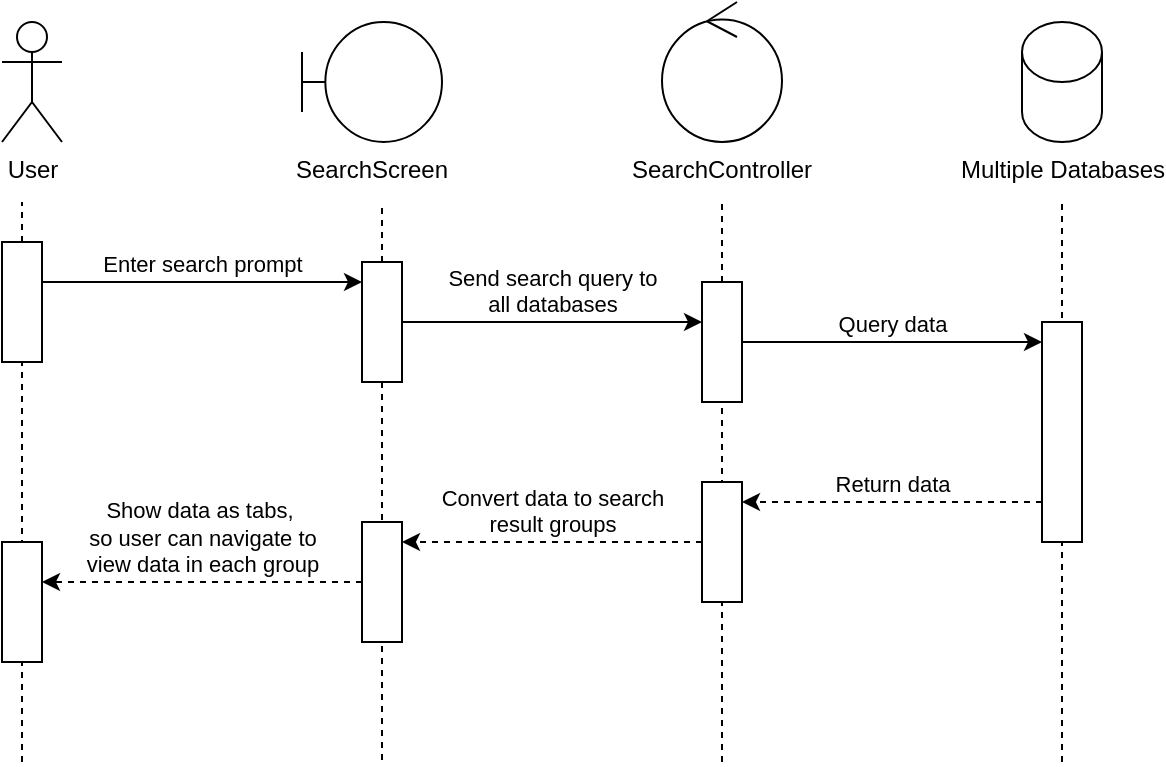 <mxfile version="26.1.0">
  <diagram name="Page-1" id="5xsEcLwSreGiEfMcaj4P">
    <mxGraphModel dx="1204" dy="875" grid="1" gridSize="10" guides="1" tooltips="1" connect="1" arrows="1" fold="1" page="1" pageScale="1" pageWidth="850" pageHeight="1100" math="0" shadow="0">
      <root>
        <mxCell id="0" />
        <mxCell id="1" parent="0" />
        <mxCell id="3KdTUq22vsdp0HNcY4IM-1" value="User" style="shape=umlActor;verticalLabelPosition=bottom;verticalAlign=top;html=1;outlineConnect=0;" vertex="1" parent="1">
          <mxGeometry x="90" y="20" width="30" height="60" as="geometry" />
        </mxCell>
        <mxCell id="3KdTUq22vsdp0HNcY4IM-2" value="SearchScreen" style="shape=umlBoundary;whiteSpace=wrap;html=1;verticalAlign=top;fontSize=12;labelPosition=center;verticalLabelPosition=bottom;align=center;" vertex="1" parent="1">
          <mxGeometry x="240" y="20" width="70" height="60" as="geometry" />
        </mxCell>
        <mxCell id="3KdTUq22vsdp0HNcY4IM-3" value="SearchController" style="ellipse;shape=umlControl;whiteSpace=wrap;html=1;labelPosition=center;verticalLabelPosition=bottom;align=center;verticalAlign=top;" vertex="1" parent="1">
          <mxGeometry x="420" y="10" width="60" height="70" as="geometry" />
        </mxCell>
        <mxCell id="3KdTUq22vsdp0HNcY4IM-4" value="Multiple Databases" style="shape=cylinder3;html=1;boundedLbl=1;backgroundOutline=1;size=15;labelPosition=center;verticalLabelPosition=bottom;align=center;verticalAlign=top;" vertex="1" parent="1">
          <mxGeometry x="600" y="20.0" width="40" height="60" as="geometry" />
        </mxCell>
        <mxCell id="3KdTUq22vsdp0HNcY4IM-5" value="" style="endArrow=none;dashed=1;html=1;rounded=0;" edge="1" parent="1" source="3KdTUq22vsdp0HNcY4IM-11">
          <mxGeometry width="50" height="50" relative="1" as="geometry">
            <mxPoint x="100" y="940" as="sourcePoint" />
            <mxPoint x="100" y="110" as="targetPoint" />
          </mxGeometry>
        </mxCell>
        <mxCell id="3KdTUq22vsdp0HNcY4IM-6" value="" style="endArrow=none;dashed=1;html=1;rounded=0;" edge="1" parent="1" source="3KdTUq22vsdp0HNcY4IM-15">
          <mxGeometry width="50" height="50" relative="1" as="geometry">
            <mxPoint x="280" y="940" as="sourcePoint" />
            <mxPoint x="280" y="110" as="targetPoint" />
          </mxGeometry>
        </mxCell>
        <mxCell id="3KdTUq22vsdp0HNcY4IM-7" value="" style="endArrow=none;dashed=1;html=1;rounded=0;" edge="1" parent="1" source="3KdTUq22vsdp0HNcY4IM-19">
          <mxGeometry width="50" height="50" relative="1" as="geometry">
            <mxPoint x="450" y="940" as="sourcePoint" />
            <mxPoint x="450" y="110" as="targetPoint" />
          </mxGeometry>
        </mxCell>
        <mxCell id="3KdTUq22vsdp0HNcY4IM-8" value="" style="endArrow=none;dashed=1;html=1;rounded=0;" edge="1" parent="1">
          <mxGeometry width="50" height="50" relative="1" as="geometry">
            <mxPoint x="620" y="390" as="sourcePoint" />
            <mxPoint x="620" y="110" as="targetPoint" />
          </mxGeometry>
        </mxCell>
        <mxCell id="3KdTUq22vsdp0HNcY4IM-12" value="" style="endArrow=none;dashed=1;html=1;rounded=0;" edge="1" parent="1" target="3KdTUq22vsdp0HNcY4IM-11">
          <mxGeometry width="50" height="50" relative="1" as="geometry">
            <mxPoint x="100" y="390" as="sourcePoint" />
            <mxPoint x="100" y="110" as="targetPoint" />
          </mxGeometry>
        </mxCell>
        <mxCell id="3KdTUq22vsdp0HNcY4IM-11" value="" style="rounded=0;whiteSpace=wrap;html=1;" vertex="1" parent="1">
          <mxGeometry x="90" y="130" width="20" height="60" as="geometry" />
        </mxCell>
        <mxCell id="3KdTUq22vsdp0HNcY4IM-13" value="Enter search prompt" style="endArrow=classic;html=1;rounded=0;labelPosition=center;verticalLabelPosition=top;align=center;verticalAlign=bottom;" edge="1" parent="1">
          <mxGeometry width="50" height="50" relative="1" as="geometry">
            <mxPoint x="110" y="150" as="sourcePoint" />
            <mxPoint x="270" y="150" as="targetPoint" />
          </mxGeometry>
        </mxCell>
        <mxCell id="3KdTUq22vsdp0HNcY4IM-14" value="" style="endArrow=none;dashed=1;html=1;rounded=0;" edge="1" parent="1" target="3KdTUq22vsdp0HNcY4IM-15">
          <mxGeometry width="50" height="50" relative="1" as="geometry">
            <mxPoint x="280" y="389" as="sourcePoint" />
            <mxPoint x="280" y="110" as="targetPoint" />
          </mxGeometry>
        </mxCell>
        <mxCell id="3KdTUq22vsdp0HNcY4IM-15" value="" style="rounded=0;whiteSpace=wrap;html=1;" vertex="1" parent="1">
          <mxGeometry x="270" y="140" width="20" height="60" as="geometry" />
        </mxCell>
        <mxCell id="3KdTUq22vsdp0HNcY4IM-16" value="Send search query to&lt;div&gt;all databases&lt;/div&gt;" style="endArrow=classic;html=1;rounded=0;labelPosition=center;verticalLabelPosition=top;align=center;verticalAlign=bottom;" edge="1" parent="1">
          <mxGeometry width="50" height="50" relative="1" as="geometry">
            <mxPoint x="290" y="170" as="sourcePoint" />
            <mxPoint x="440" y="170" as="targetPoint" />
          </mxGeometry>
        </mxCell>
        <mxCell id="3KdTUq22vsdp0HNcY4IM-18" value="" style="endArrow=none;dashed=1;html=1;rounded=0;" edge="1" parent="1" target="3KdTUq22vsdp0HNcY4IM-19">
          <mxGeometry width="50" height="50" relative="1" as="geometry">
            <mxPoint x="450" y="390" as="sourcePoint" />
            <mxPoint x="450" y="110" as="targetPoint" />
          </mxGeometry>
        </mxCell>
        <mxCell id="3KdTUq22vsdp0HNcY4IM-19" value="" style="rounded=0;whiteSpace=wrap;html=1;" vertex="1" parent="1">
          <mxGeometry x="440" y="150" width="20" height="60" as="geometry" />
        </mxCell>
        <mxCell id="3KdTUq22vsdp0HNcY4IM-20" value="Query data" style="endArrow=classic;html=1;rounded=0;labelPosition=center;verticalLabelPosition=top;align=center;verticalAlign=bottom;" edge="1" parent="1">
          <mxGeometry width="50" height="50" relative="1" as="geometry">
            <mxPoint x="460" y="180" as="sourcePoint" />
            <mxPoint x="610" y="180" as="targetPoint" />
          </mxGeometry>
        </mxCell>
        <mxCell id="3KdTUq22vsdp0HNcY4IM-21" value="" style="rounded=0;whiteSpace=wrap;html=1;" vertex="1" parent="1">
          <mxGeometry x="610" y="170" width="20" height="110" as="geometry" />
        </mxCell>
        <mxCell id="3KdTUq22vsdp0HNcY4IM-22" value="Return data" style="endArrow=classic;html=1;rounded=0;dashed=1;labelPosition=center;verticalLabelPosition=top;align=center;verticalAlign=bottom;" edge="1" parent="1">
          <mxGeometry width="50" height="50" relative="1" as="geometry">
            <mxPoint x="610" y="260" as="sourcePoint" />
            <mxPoint x="460" y="260" as="targetPoint" />
          </mxGeometry>
        </mxCell>
        <mxCell id="3KdTUq22vsdp0HNcY4IM-23" value="" style="rounded=0;whiteSpace=wrap;html=1;" vertex="1" parent="1">
          <mxGeometry x="440" y="250" width="20" height="60" as="geometry" />
        </mxCell>
        <mxCell id="3KdTUq22vsdp0HNcY4IM-24" value="Convert data to search&lt;div&gt;result groups&lt;/div&gt;" style="endArrow=classic;html=1;rounded=0;dashed=1;labelPosition=center;verticalLabelPosition=top;align=center;verticalAlign=bottom;" edge="1" parent="1">
          <mxGeometry width="50" height="50" relative="1" as="geometry">
            <mxPoint x="440" y="280" as="sourcePoint" />
            <mxPoint x="290" y="280" as="targetPoint" />
          </mxGeometry>
        </mxCell>
        <mxCell id="3KdTUq22vsdp0HNcY4IM-25" value="" style="rounded=0;whiteSpace=wrap;html=1;" vertex="1" parent="1">
          <mxGeometry x="270" y="270" width="20" height="60" as="geometry" />
        </mxCell>
        <mxCell id="3KdTUq22vsdp0HNcY4IM-26" value="Show data as tabs,&amp;nbsp;&lt;div&gt;so user can&amp;nbsp;&lt;span style=&quot;background-color: light-dark(#ffffff, var(--ge-dark-color, #121212)); color: light-dark(rgb(0, 0, 0), rgb(255, 255, 255));&quot;&gt;navigate to&lt;/span&gt;&lt;/div&gt;&lt;div&gt;&lt;span style=&quot;background-color: light-dark(#ffffff, var(--ge-dark-color, #121212)); color: light-dark(rgb(0, 0, 0), rgb(255, 255, 255));&quot;&gt;view data in each group&lt;/span&gt;&lt;/div&gt;" style="endArrow=classic;html=1;rounded=0;dashed=1;labelPosition=center;verticalLabelPosition=top;align=center;verticalAlign=bottom;" edge="1" parent="1">
          <mxGeometry width="50" height="50" relative="1" as="geometry">
            <mxPoint x="270" y="300" as="sourcePoint" />
            <mxPoint x="110" y="300" as="targetPoint" />
            <mxPoint as="offset" />
          </mxGeometry>
        </mxCell>
        <mxCell id="3KdTUq22vsdp0HNcY4IM-27" value="" style="rounded=0;whiteSpace=wrap;html=1;" vertex="1" parent="1">
          <mxGeometry x="90" y="280" width="20" height="60" as="geometry" />
        </mxCell>
      </root>
    </mxGraphModel>
  </diagram>
</mxfile>

